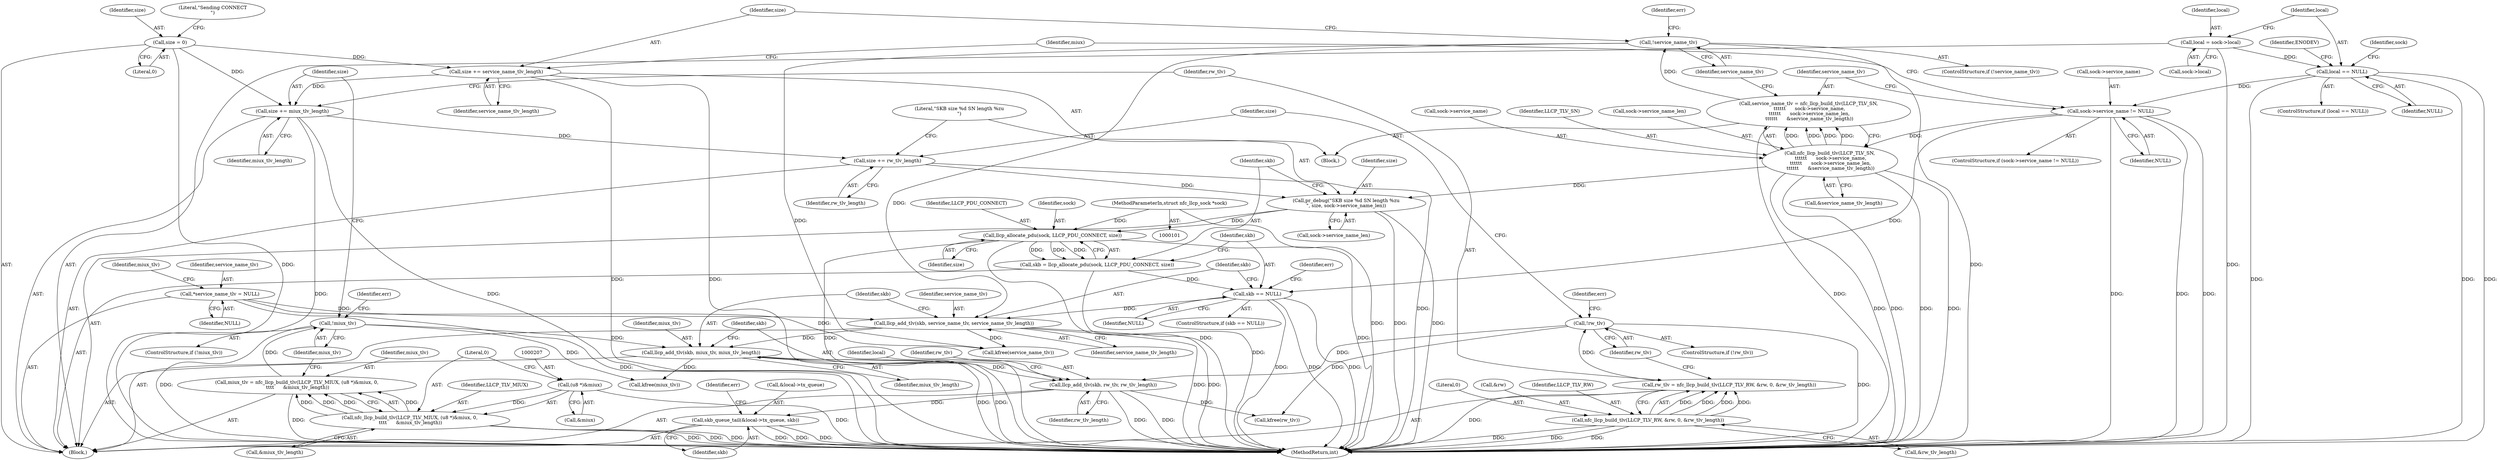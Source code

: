 digraph "0_linux_58bdd544e2933a21a51eecf17c3f5f94038261b5_0@pointer" {
"1000280" [label="(Call,skb_queue_tail(&local->tx_queue, skb))"];
"1000276" [label="(Call,llcp_add_tlv(skb, rw_tlv, rw_tlv_length))"];
"1000272" [label="(Call,llcp_add_tlv(skb, miux_tlv, miux_tlv_length))"];
"1000268" [label="(Call,llcp_add_tlv(skb, service_name_tlv, service_name_tlv_length))"];
"1000259" [label="(Call,skb == NULL)"];
"1000252" [label="(Call,skb = llcp_allocate_pdu(sock, LLCP_PDU_CONNECT, size))"];
"1000254" [label="(Call,llcp_allocate_pdu(sock, LLCP_PDU_CONNECT, size))"];
"1000102" [label="(MethodParameterIn,struct nfc_llcp_sock *sock)"];
"1000246" [label="(Call,pr_debug(\"SKB size %d SN length %zu\n\", size, sock->service_name_len))"];
"1000243" [label="(Call,size += rw_tlv_length)"];
"1000222" [label="(Call,size += miux_tlv_length)"];
"1000124" [label="(Call,size = 0)"];
"1000170" [label="(Call,size += service_name_tlv_length)"];
"1000151" [label="(Call,nfc_llcp_build_tlv(LLCP_TLV_SN,\n \t\t\t\t\t\t      sock->service_name,\n \t\t\t\t\t\t      sock->service_name_len,\n \t\t\t\t\t\t      &service_name_tlv_length))"];
"1000143" [label="(Call,sock->service_name != NULL)"];
"1000136" [label="(Call,local == NULL)"];
"1000130" [label="(Call,local = sock->local)"];
"1000107" [label="(Call,*service_name_tlv = NULL)"];
"1000162" [label="(Call,!service_name_tlv)"];
"1000149" [label="(Call,service_name_tlv = nfc_llcp_build_tlv(LLCP_TLV_SN,\n \t\t\t\t\t\t      sock->service_name,\n \t\t\t\t\t\t      sock->service_name_len,\n \t\t\t\t\t\t      &service_name_tlv_length))"];
"1000214" [label="(Call,!miux_tlv)"];
"1000202" [label="(Call,miux_tlv = nfc_llcp_build_tlv(LLCP_TLV_MIUX, (u8 *)&miux, 0,\n \t\t\t\t      &miux_tlv_length))"];
"1000204" [label="(Call,nfc_llcp_build_tlv(LLCP_TLV_MIUX, (u8 *)&miux, 0,\n \t\t\t\t      &miux_tlv_length))"];
"1000206" [label="(Call,(u8 *)&miux)"];
"1000235" [label="(Call,!rw_tlv)"];
"1000225" [label="(Call,rw_tlv = nfc_llcp_build_tlv(LLCP_TLV_RW, &rw, 0, &rw_tlv_length))"];
"1000227" [label="(Call,nfc_llcp_build_tlv(LLCP_TLV_RW, &rw, 0, &rw_tlv_length))"];
"1000135" [label="(ControlStructure,if (local == NULL))"];
"1000274" [label="(Identifier,miux_tlv)"];
"1000150" [label="(Identifier,service_name_tlv)"];
"1000249" [label="(Call,sock->service_name_len)"];
"1000272" [label="(Call,llcp_add_tlv(skb, miux_tlv, miux_tlv_length))"];
"1000245" [label="(Identifier,rw_tlv_length)"];
"1000156" [label="(Call,sock->service_name_len)"];
"1000163" [label="(Identifier,service_name_tlv)"];
"1000161" [label="(ControlStructure,if (!service_name_tlv))"];
"1000257" [label="(Identifier,size)"];
"1000303" [label="(MethodReturn,int)"];
"1000213" [label="(ControlStructure,if (!miux_tlv))"];
"1000280" [label="(Call,skb_queue_tail(&local->tx_queue, skb))"];
"1000232" [label="(Call,&rw_tlv_length)"];
"1000297" [label="(Call,kfree(miux_tlv))"];
"1000107" [label="(Call,*service_name_tlv = NULL)"];
"1000125" [label="(Identifier,size)"];
"1000229" [label="(Call,&rw)"];
"1000143" [label="(Call,sock->service_name != NULL)"];
"1000275" [label="(Identifier,miux_tlv_length)"];
"1000281" [label="(Call,&local->tx_queue)"];
"1000254" [label="(Call,llcp_allocate_pdu(sock, LLCP_PDU_CONNECT, size))"];
"1000239" [label="(Identifier,err)"];
"1000270" [label="(Identifier,service_name_tlv)"];
"1000278" [label="(Identifier,rw_tlv)"];
"1000172" [label="(Identifier,service_name_tlv_length)"];
"1000222" [label="(Call,size += miux_tlv_length)"];
"1000147" [label="(Identifier,NULL)"];
"1000228" [label="(Identifier,LLCP_TLV_RW)"];
"1000166" [label="(Identifier,err)"];
"1000261" [label="(Identifier,NULL)"];
"1000243" [label="(Call,size += rw_tlv_length)"];
"1000142" [label="(ControlStructure,if (sock->service_name != NULL))"];
"1000132" [label="(Call,sock->local)"];
"1000277" [label="(Identifier,skb)"];
"1000148" [label="(Block,)"];
"1000203" [label="(Identifier,miux_tlv)"];
"1000211" [label="(Call,&miux_tlv_length)"];
"1000170" [label="(Call,size += service_name_tlv_length)"];
"1000236" [label="(Identifier,rw_tlv)"];
"1000283" [label="(Identifier,local)"];
"1000299" [label="(Call,kfree(rw_tlv))"];
"1000205" [label="(Identifier,LLCP_TLV_MIUX)"];
"1000131" [label="(Identifier,local)"];
"1000174" [label="(Identifier,miux)"];
"1000149" [label="(Call,service_name_tlv = nfc_llcp_build_tlv(LLCP_TLV_SN,\n \t\t\t\t\t\t      sock->service_name,\n \t\t\t\t\t\t      sock->service_name_len,\n \t\t\t\t\t\t      &service_name_tlv_length))"];
"1000260" [label="(Identifier,skb)"];
"1000141" [label="(Identifier,ENODEV)"];
"1000151" [label="(Call,nfc_llcp_build_tlv(LLCP_TLV_SN,\n \t\t\t\t\t\t      sock->service_name,\n \t\t\t\t\t\t      sock->service_name_len,\n \t\t\t\t\t\t      &service_name_tlv_length))"];
"1000287" [label="(Identifier,err)"];
"1000126" [label="(Literal,0)"];
"1000259" [label="(Call,skb == NULL)"];
"1000244" [label="(Identifier,size)"];
"1000235" [label="(Call,!rw_tlv)"];
"1000231" [label="(Literal,0)"];
"1000268" [label="(Call,llcp_add_tlv(skb, service_name_tlv, service_name_tlv_length))"];
"1000224" [label="(Identifier,miux_tlv_length)"];
"1000138" [label="(Identifier,NULL)"];
"1000103" [label="(Block,)"];
"1000129" [label="(Literal,\"Sending CONNECT\n\")"];
"1000295" [label="(Call,kfree(service_name_tlv))"];
"1000225" [label="(Call,rw_tlv = nfc_llcp_build_tlv(LLCP_TLV_RW, &rw, 0, &rw_tlv_length))"];
"1000215" [label="(Identifier,miux_tlv)"];
"1000279" [label="(Identifier,rw_tlv_length)"];
"1000130" [label="(Call,local = sock->local)"];
"1000247" [label="(Literal,\"SKB size %d SN length %zu\n\")"];
"1000256" [label="(Identifier,LLCP_PDU_CONNECT)"];
"1000136" [label="(Call,local == NULL)"];
"1000109" [label="(Identifier,NULL)"];
"1000264" [label="(Identifier,err)"];
"1000159" [label="(Call,&service_name_tlv_length)"];
"1000206" [label="(Call,(u8 *)&miux)"];
"1000153" [label="(Call,sock->service_name)"];
"1000218" [label="(Identifier,err)"];
"1000223" [label="(Identifier,size)"];
"1000253" [label="(Identifier,skb)"];
"1000144" [label="(Call,sock->service_name)"];
"1000137" [label="(Identifier,local)"];
"1000234" [label="(ControlStructure,if (!rw_tlv))"];
"1000124" [label="(Call,size = 0)"];
"1000202" [label="(Call,miux_tlv = nfc_llcp_build_tlv(LLCP_TLV_MIUX, (u8 *)&miux, 0,\n \t\t\t\t      &miux_tlv_length))"];
"1000248" [label="(Identifier,size)"];
"1000246" [label="(Call,pr_debug(\"SKB size %d SN length %zu\n\", size, sock->service_name_len))"];
"1000269" [label="(Identifier,skb)"];
"1000273" [label="(Identifier,skb)"];
"1000162" [label="(Call,!service_name_tlv)"];
"1000271" [label="(Identifier,service_name_tlv_length)"];
"1000108" [label="(Identifier,service_name_tlv)"];
"1000204" [label="(Call,nfc_llcp_build_tlv(LLCP_TLV_MIUX, (u8 *)&miux, 0,\n \t\t\t\t      &miux_tlv_length))"];
"1000214" [label="(Call,!miux_tlv)"];
"1000210" [label="(Literal,0)"];
"1000258" [label="(ControlStructure,if (skb == NULL))"];
"1000102" [label="(MethodParameterIn,struct nfc_llcp_sock *sock)"];
"1000113" [label="(Identifier,miux_tlv)"];
"1000208" [label="(Call,&miux)"];
"1000227" [label="(Call,nfc_llcp_build_tlv(LLCP_TLV_RW, &rw, 0, &rw_tlv_length))"];
"1000145" [label="(Identifier,sock)"];
"1000285" [label="(Identifier,skb)"];
"1000152" [label="(Identifier,LLCP_TLV_SN)"];
"1000252" [label="(Call,skb = llcp_allocate_pdu(sock, LLCP_PDU_CONNECT, size))"];
"1000276" [label="(Call,llcp_add_tlv(skb, rw_tlv, rw_tlv_length))"];
"1000226" [label="(Identifier,rw_tlv)"];
"1000171" [label="(Identifier,size)"];
"1000255" [label="(Identifier,sock)"];
"1000280" -> "1000103"  [label="AST: "];
"1000280" -> "1000285"  [label="CFG: "];
"1000281" -> "1000280"  [label="AST: "];
"1000285" -> "1000280"  [label="AST: "];
"1000287" -> "1000280"  [label="CFG: "];
"1000280" -> "1000303"  [label="DDG: "];
"1000280" -> "1000303"  [label="DDG: "];
"1000280" -> "1000303"  [label="DDG: "];
"1000276" -> "1000280"  [label="DDG: "];
"1000276" -> "1000103"  [label="AST: "];
"1000276" -> "1000279"  [label="CFG: "];
"1000277" -> "1000276"  [label="AST: "];
"1000278" -> "1000276"  [label="AST: "];
"1000279" -> "1000276"  [label="AST: "];
"1000283" -> "1000276"  [label="CFG: "];
"1000276" -> "1000303"  [label="DDG: "];
"1000276" -> "1000303"  [label="DDG: "];
"1000272" -> "1000276"  [label="DDG: "];
"1000235" -> "1000276"  [label="DDG: "];
"1000276" -> "1000299"  [label="DDG: "];
"1000272" -> "1000103"  [label="AST: "];
"1000272" -> "1000275"  [label="CFG: "];
"1000273" -> "1000272"  [label="AST: "];
"1000274" -> "1000272"  [label="AST: "];
"1000275" -> "1000272"  [label="AST: "];
"1000277" -> "1000272"  [label="CFG: "];
"1000272" -> "1000303"  [label="DDG: "];
"1000272" -> "1000303"  [label="DDG: "];
"1000268" -> "1000272"  [label="DDG: "];
"1000214" -> "1000272"  [label="DDG: "];
"1000272" -> "1000297"  [label="DDG: "];
"1000268" -> "1000103"  [label="AST: "];
"1000268" -> "1000271"  [label="CFG: "];
"1000269" -> "1000268"  [label="AST: "];
"1000270" -> "1000268"  [label="AST: "];
"1000271" -> "1000268"  [label="AST: "];
"1000273" -> "1000268"  [label="CFG: "];
"1000268" -> "1000303"  [label="DDG: "];
"1000268" -> "1000303"  [label="DDG: "];
"1000259" -> "1000268"  [label="DDG: "];
"1000107" -> "1000268"  [label="DDG: "];
"1000162" -> "1000268"  [label="DDG: "];
"1000268" -> "1000295"  [label="DDG: "];
"1000259" -> "1000258"  [label="AST: "];
"1000259" -> "1000261"  [label="CFG: "];
"1000260" -> "1000259"  [label="AST: "];
"1000261" -> "1000259"  [label="AST: "];
"1000264" -> "1000259"  [label="CFG: "];
"1000269" -> "1000259"  [label="CFG: "];
"1000259" -> "1000303"  [label="DDG: "];
"1000259" -> "1000303"  [label="DDG: "];
"1000259" -> "1000303"  [label="DDG: "];
"1000252" -> "1000259"  [label="DDG: "];
"1000143" -> "1000259"  [label="DDG: "];
"1000252" -> "1000103"  [label="AST: "];
"1000252" -> "1000254"  [label="CFG: "];
"1000253" -> "1000252"  [label="AST: "];
"1000254" -> "1000252"  [label="AST: "];
"1000260" -> "1000252"  [label="CFG: "];
"1000252" -> "1000303"  [label="DDG: "];
"1000254" -> "1000252"  [label="DDG: "];
"1000254" -> "1000252"  [label="DDG: "];
"1000254" -> "1000252"  [label="DDG: "];
"1000254" -> "1000257"  [label="CFG: "];
"1000255" -> "1000254"  [label="AST: "];
"1000256" -> "1000254"  [label="AST: "];
"1000257" -> "1000254"  [label="AST: "];
"1000254" -> "1000303"  [label="DDG: "];
"1000254" -> "1000303"  [label="DDG: "];
"1000254" -> "1000303"  [label="DDG: "];
"1000102" -> "1000254"  [label="DDG: "];
"1000246" -> "1000254"  [label="DDG: "];
"1000102" -> "1000101"  [label="AST: "];
"1000102" -> "1000303"  [label="DDG: "];
"1000246" -> "1000103"  [label="AST: "];
"1000246" -> "1000249"  [label="CFG: "];
"1000247" -> "1000246"  [label="AST: "];
"1000248" -> "1000246"  [label="AST: "];
"1000249" -> "1000246"  [label="AST: "];
"1000253" -> "1000246"  [label="CFG: "];
"1000246" -> "1000303"  [label="DDG: "];
"1000246" -> "1000303"  [label="DDG: "];
"1000243" -> "1000246"  [label="DDG: "];
"1000151" -> "1000246"  [label="DDG: "];
"1000243" -> "1000103"  [label="AST: "];
"1000243" -> "1000245"  [label="CFG: "];
"1000244" -> "1000243"  [label="AST: "];
"1000245" -> "1000243"  [label="AST: "];
"1000247" -> "1000243"  [label="CFG: "];
"1000243" -> "1000303"  [label="DDG: "];
"1000222" -> "1000243"  [label="DDG: "];
"1000222" -> "1000103"  [label="AST: "];
"1000222" -> "1000224"  [label="CFG: "];
"1000223" -> "1000222"  [label="AST: "];
"1000224" -> "1000222"  [label="AST: "];
"1000226" -> "1000222"  [label="CFG: "];
"1000222" -> "1000303"  [label="DDG: "];
"1000222" -> "1000303"  [label="DDG: "];
"1000124" -> "1000222"  [label="DDG: "];
"1000170" -> "1000222"  [label="DDG: "];
"1000124" -> "1000103"  [label="AST: "];
"1000124" -> "1000126"  [label="CFG: "];
"1000125" -> "1000124"  [label="AST: "];
"1000126" -> "1000124"  [label="AST: "];
"1000129" -> "1000124"  [label="CFG: "];
"1000124" -> "1000303"  [label="DDG: "];
"1000124" -> "1000170"  [label="DDG: "];
"1000170" -> "1000148"  [label="AST: "];
"1000170" -> "1000172"  [label="CFG: "];
"1000171" -> "1000170"  [label="AST: "];
"1000172" -> "1000170"  [label="AST: "];
"1000174" -> "1000170"  [label="CFG: "];
"1000170" -> "1000303"  [label="DDG: "];
"1000170" -> "1000303"  [label="DDG: "];
"1000151" -> "1000149"  [label="AST: "];
"1000151" -> "1000159"  [label="CFG: "];
"1000152" -> "1000151"  [label="AST: "];
"1000153" -> "1000151"  [label="AST: "];
"1000156" -> "1000151"  [label="AST: "];
"1000159" -> "1000151"  [label="AST: "];
"1000149" -> "1000151"  [label="CFG: "];
"1000151" -> "1000303"  [label="DDG: "];
"1000151" -> "1000303"  [label="DDG: "];
"1000151" -> "1000303"  [label="DDG: "];
"1000151" -> "1000303"  [label="DDG: "];
"1000151" -> "1000149"  [label="DDG: "];
"1000151" -> "1000149"  [label="DDG: "];
"1000151" -> "1000149"  [label="DDG: "];
"1000151" -> "1000149"  [label="DDG: "];
"1000143" -> "1000151"  [label="DDG: "];
"1000143" -> "1000142"  [label="AST: "];
"1000143" -> "1000147"  [label="CFG: "];
"1000144" -> "1000143"  [label="AST: "];
"1000147" -> "1000143"  [label="AST: "];
"1000150" -> "1000143"  [label="CFG: "];
"1000174" -> "1000143"  [label="CFG: "];
"1000143" -> "1000303"  [label="DDG: "];
"1000143" -> "1000303"  [label="DDG: "];
"1000143" -> "1000303"  [label="DDG: "];
"1000136" -> "1000143"  [label="DDG: "];
"1000136" -> "1000135"  [label="AST: "];
"1000136" -> "1000138"  [label="CFG: "];
"1000137" -> "1000136"  [label="AST: "];
"1000138" -> "1000136"  [label="AST: "];
"1000141" -> "1000136"  [label="CFG: "];
"1000145" -> "1000136"  [label="CFG: "];
"1000136" -> "1000303"  [label="DDG: "];
"1000136" -> "1000303"  [label="DDG: "];
"1000136" -> "1000303"  [label="DDG: "];
"1000130" -> "1000136"  [label="DDG: "];
"1000130" -> "1000103"  [label="AST: "];
"1000130" -> "1000132"  [label="CFG: "];
"1000131" -> "1000130"  [label="AST: "];
"1000132" -> "1000130"  [label="AST: "];
"1000137" -> "1000130"  [label="CFG: "];
"1000130" -> "1000303"  [label="DDG: "];
"1000107" -> "1000103"  [label="AST: "];
"1000107" -> "1000109"  [label="CFG: "];
"1000108" -> "1000107"  [label="AST: "];
"1000109" -> "1000107"  [label="AST: "];
"1000113" -> "1000107"  [label="CFG: "];
"1000107" -> "1000303"  [label="DDG: "];
"1000107" -> "1000295"  [label="DDG: "];
"1000162" -> "1000161"  [label="AST: "];
"1000162" -> "1000163"  [label="CFG: "];
"1000163" -> "1000162"  [label="AST: "];
"1000166" -> "1000162"  [label="CFG: "];
"1000171" -> "1000162"  [label="CFG: "];
"1000162" -> "1000303"  [label="DDG: "];
"1000149" -> "1000162"  [label="DDG: "];
"1000162" -> "1000295"  [label="DDG: "];
"1000149" -> "1000148"  [label="AST: "];
"1000150" -> "1000149"  [label="AST: "];
"1000163" -> "1000149"  [label="CFG: "];
"1000149" -> "1000303"  [label="DDG: "];
"1000214" -> "1000213"  [label="AST: "];
"1000214" -> "1000215"  [label="CFG: "];
"1000215" -> "1000214"  [label="AST: "];
"1000218" -> "1000214"  [label="CFG: "];
"1000223" -> "1000214"  [label="CFG: "];
"1000214" -> "1000303"  [label="DDG: "];
"1000202" -> "1000214"  [label="DDG: "];
"1000214" -> "1000297"  [label="DDG: "];
"1000202" -> "1000103"  [label="AST: "];
"1000202" -> "1000204"  [label="CFG: "];
"1000203" -> "1000202"  [label="AST: "];
"1000204" -> "1000202"  [label="AST: "];
"1000215" -> "1000202"  [label="CFG: "];
"1000202" -> "1000303"  [label="DDG: "];
"1000204" -> "1000202"  [label="DDG: "];
"1000204" -> "1000202"  [label="DDG: "];
"1000204" -> "1000202"  [label="DDG: "];
"1000204" -> "1000202"  [label="DDG: "];
"1000204" -> "1000211"  [label="CFG: "];
"1000205" -> "1000204"  [label="AST: "];
"1000206" -> "1000204"  [label="AST: "];
"1000210" -> "1000204"  [label="AST: "];
"1000211" -> "1000204"  [label="AST: "];
"1000204" -> "1000303"  [label="DDG: "];
"1000204" -> "1000303"  [label="DDG: "];
"1000204" -> "1000303"  [label="DDG: "];
"1000206" -> "1000204"  [label="DDG: "];
"1000206" -> "1000208"  [label="CFG: "];
"1000207" -> "1000206"  [label="AST: "];
"1000208" -> "1000206"  [label="AST: "];
"1000210" -> "1000206"  [label="CFG: "];
"1000206" -> "1000303"  [label="DDG: "];
"1000235" -> "1000234"  [label="AST: "];
"1000235" -> "1000236"  [label="CFG: "];
"1000236" -> "1000235"  [label="AST: "];
"1000239" -> "1000235"  [label="CFG: "];
"1000244" -> "1000235"  [label="CFG: "];
"1000235" -> "1000303"  [label="DDG: "];
"1000225" -> "1000235"  [label="DDG: "];
"1000235" -> "1000299"  [label="DDG: "];
"1000225" -> "1000103"  [label="AST: "];
"1000225" -> "1000227"  [label="CFG: "];
"1000226" -> "1000225"  [label="AST: "];
"1000227" -> "1000225"  [label="AST: "];
"1000236" -> "1000225"  [label="CFG: "];
"1000225" -> "1000303"  [label="DDG: "];
"1000227" -> "1000225"  [label="DDG: "];
"1000227" -> "1000225"  [label="DDG: "];
"1000227" -> "1000225"  [label="DDG: "];
"1000227" -> "1000225"  [label="DDG: "];
"1000227" -> "1000232"  [label="CFG: "];
"1000228" -> "1000227"  [label="AST: "];
"1000229" -> "1000227"  [label="AST: "];
"1000231" -> "1000227"  [label="AST: "];
"1000232" -> "1000227"  [label="AST: "];
"1000227" -> "1000303"  [label="DDG: "];
"1000227" -> "1000303"  [label="DDG: "];
"1000227" -> "1000303"  [label="DDG: "];
}
